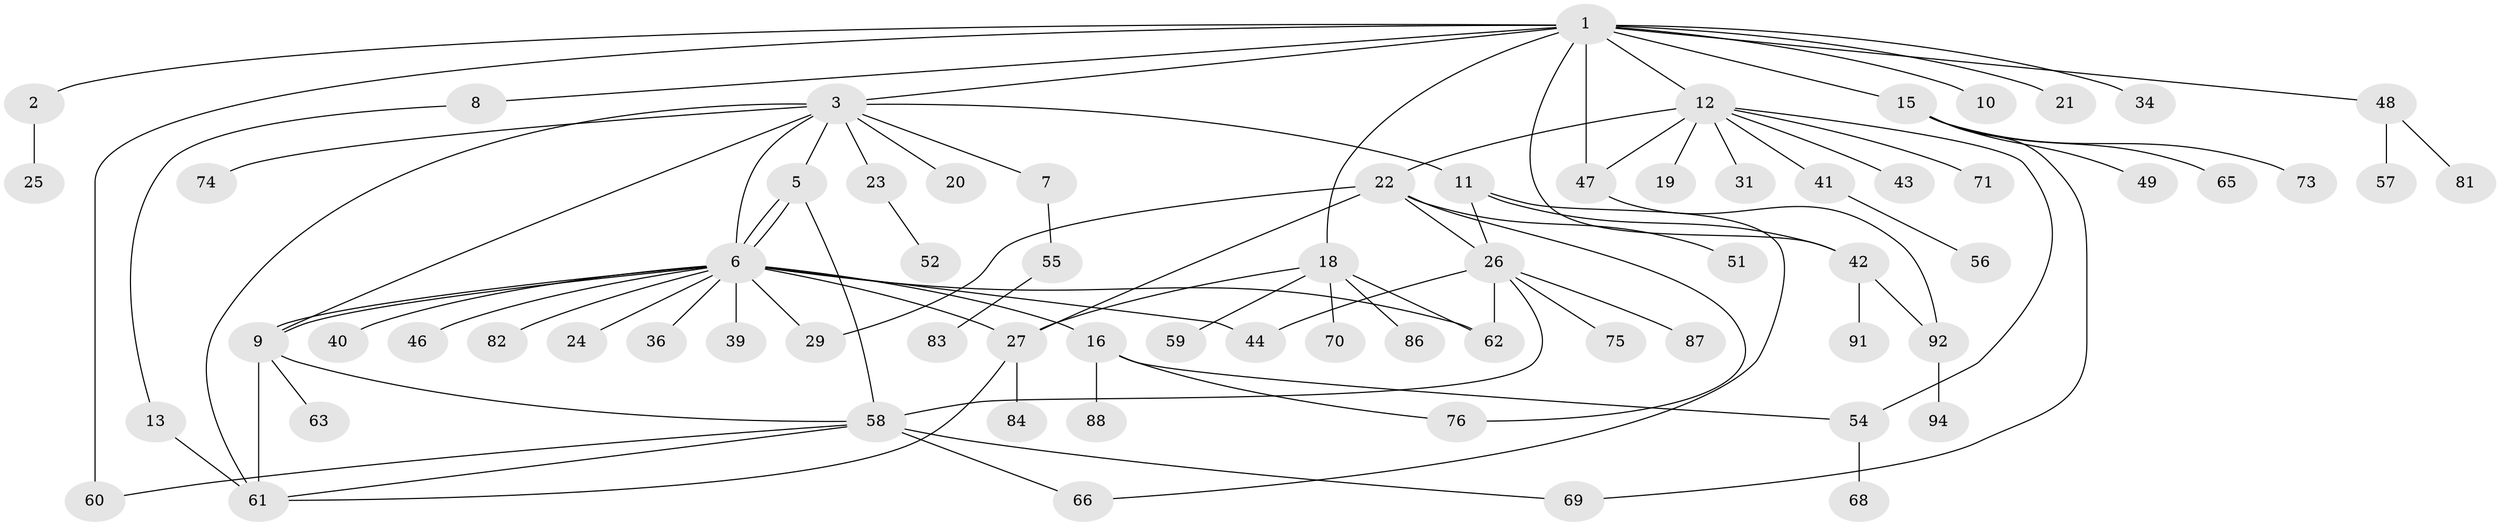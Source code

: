 // original degree distribution, {14: 0.010638297872340425, 2: 0.18085106382978725, 11: 0.02127659574468085, 5: 0.05319148936170213, 15: 0.010638297872340425, 3: 0.1595744680851064, 6: 0.031914893617021274, 1: 0.46808510638297873, 4: 0.0425531914893617, 7: 0.010638297872340425, 8: 0.010638297872340425}
// Generated by graph-tools (version 1.1) at 2025/41/03/06/25 10:41:51]
// undirected, 70 vertices, 94 edges
graph export_dot {
graph [start="1"]
  node [color=gray90,style=filled];
  1 [super="+4"];
  2;
  3 [super="+30"];
  5 [super="+14"];
  6 [super="+28"];
  7;
  8 [super="+78"];
  9 [super="+17"];
  10;
  11 [super="+35"];
  12 [super="+37"];
  13 [super="+67"];
  15 [super="+45"];
  16 [super="+33"];
  18 [super="+53"];
  19;
  20;
  21 [super="+80"];
  22;
  23;
  24;
  25 [super="+89"];
  26 [super="+38"];
  27 [super="+32"];
  29 [super="+93"];
  31;
  34;
  36;
  39;
  40;
  41 [super="+50"];
  42 [super="+85"];
  43;
  44;
  46;
  47 [super="+90"];
  48;
  49;
  51;
  52;
  54;
  55 [super="+72"];
  56;
  57;
  58 [super="+64"];
  59;
  60;
  61 [super="+79"];
  62;
  63;
  65;
  66;
  68;
  69;
  70;
  71;
  73;
  74;
  75;
  76 [super="+77"];
  81;
  82;
  83;
  84;
  86;
  87;
  88;
  91;
  92;
  94;
  1 -- 2;
  1 -- 3;
  1 -- 8;
  1 -- 10;
  1 -- 12 [weight=2];
  1 -- 15;
  1 -- 18;
  1 -- 21;
  1 -- 34;
  1 -- 42;
  1 -- 48;
  1 -- 60 [weight=2];
  1 -- 47;
  2 -- 25;
  3 -- 5;
  3 -- 6;
  3 -- 7;
  3 -- 9;
  3 -- 11;
  3 -- 20;
  3 -- 23;
  3 -- 61;
  3 -- 74;
  5 -- 6;
  5 -- 6;
  5 -- 58;
  6 -- 9;
  6 -- 9;
  6 -- 16;
  6 -- 24;
  6 -- 29;
  6 -- 36;
  6 -- 39;
  6 -- 40;
  6 -- 44;
  6 -- 62;
  6 -- 46;
  6 -- 82;
  6 -- 27;
  7 -- 55;
  8 -- 13;
  9 -- 61;
  9 -- 63;
  9 -- 58;
  11 -- 26;
  11 -- 66;
  11 -- 42;
  12 -- 19;
  12 -- 22;
  12 -- 31;
  12 -- 41;
  12 -- 43;
  12 -- 47;
  12 -- 54;
  12 -- 71;
  13 -- 61;
  15 -- 65;
  15 -- 69;
  15 -- 73;
  15 -- 49;
  16 -- 54;
  16 -- 76;
  16 -- 88;
  18 -- 27 [weight=2];
  18 -- 59;
  18 -- 62;
  18 -- 70;
  18 -- 86 [weight=2];
  22 -- 29;
  22 -- 51;
  22 -- 76;
  22 -- 26;
  22 -- 27;
  23 -- 52;
  26 -- 75;
  26 -- 87;
  26 -- 58;
  26 -- 44;
  26 -- 62;
  27 -- 84;
  27 -- 61;
  41 -- 56;
  42 -- 91;
  42 -- 92;
  47 -- 92;
  48 -- 57;
  48 -- 81;
  54 -- 68;
  55 -- 83;
  58 -- 66;
  58 -- 69;
  58 -- 60;
  58 -- 61;
  92 -- 94;
}

